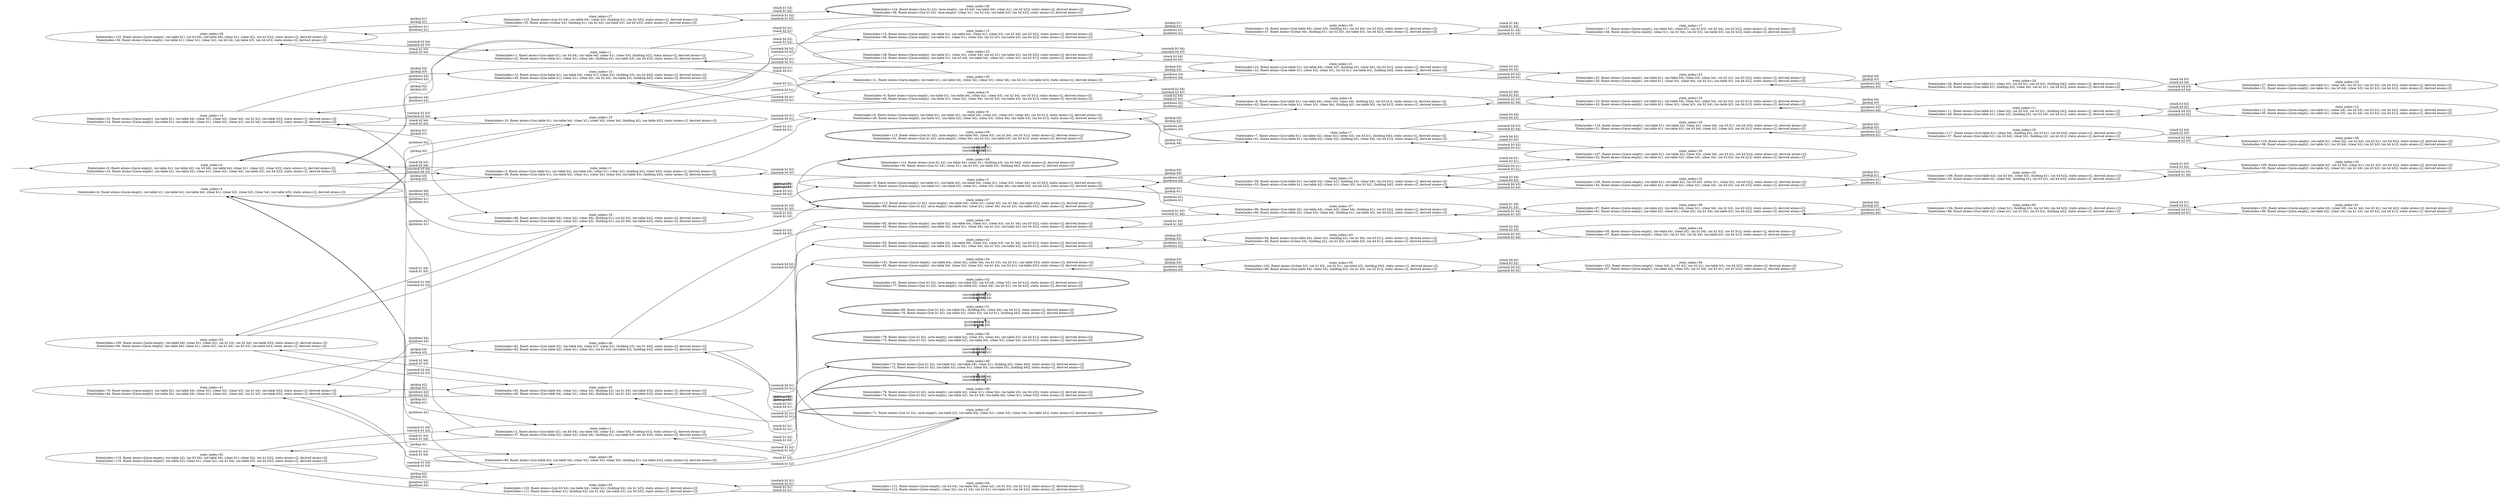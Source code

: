 digraph {
rankdir="LR"
s0[label="state_index=0
State(index=0, fluent atoms=[(arm-empty), (on-table b1), (on-table b2), (on b3 b4), (on-table b4), (clear b1), (clear b2), (clear b3)], static atoms=[], derived atoms=[])
State(index=33, fluent atoms=[(arm-empty), (on-table b1), (on-table b2), (clear b1), (clear b2), (clear b4), (on-table b3), (on b4 b3)], static atoms=[], derived atoms=[])
"]
s1[label="state_index=1
State(index=1, fluent atoms=[(on-table b1), (on b3 b4), (on-table b4), (clear b1), (clear b3), (holding b2)], static atoms=[], derived atoms=[])
State(index=32, fluent atoms=[(on-table b1), (clear b1), (clear b4), (holding b2), (on-table b3), (on b4 b3)], static atoms=[], derived atoms=[])
"]
s2[label="state_index=2
State(index=2, fluent atoms=[(on-table b2), (on b3 b4), (on-table b4), (clear b2), (clear b3), (holding b1)], static atoms=[], derived atoms=[])
State(index=37, fluent atoms=[(on-table b2), (clear b2), (clear b4), (holding b1), (on-table b3), (on b4 b3)], static atoms=[], derived atoms=[])
"]
s3[label="state_index=3
State(index=3, fluent atoms=[(on-table b1), (on-table b2), (on-table b4), (clear b1), (clear b2), (holding b3), (clear b4)], static atoms=[], derived atoms=[])
State(index=38, fluent atoms=[(on-table b1), (on-table b2), (clear b1), (clear b2), (clear b3), (on-table b3), (holding b4)], static atoms=[], derived atoms=[])
"]
s4[label="state_index=4
State(index=4, fluent atoms=[(arm-empty), (on-table b1), (on-table b2), (on-table b4), (clear b1), (clear b2), (clear b3), (clear b4), (on-table b3)], static atoms=[], derived atoms=[])
"]
s5[label="state_index=5
State(index=5, fluent atoms=[(arm-empty), (on-table b1), (on-table b2), (on-table b4), (clear b1), (clear b3), (clear b4), (on b3 b2)], static atoms=[], derived atoms=[])
State(index=39, fluent atoms=[(arm-empty), (on-table b1), (on-table b2), (clear b1), (clear b3), (clear b4), (on-table b3), (on b4 b2)], static atoms=[], derived atoms=[])
"]
s6[label="state_index=6
State(index=6, fluent atoms=[(arm-empty), (on-table b1), (on-table b2), (on-table b4), (clear b2), (clear b3), (clear b4), (on b3 b1)], static atoms=[], derived atoms=[])
State(index=40, fluent atoms=[(arm-empty), (on-table b1), (on-table b2), (clear b2), (clear b3), (clear b4), (on-table b3), (on b4 b1)], static atoms=[], derived atoms=[])
"]
s7[label="state_index=7
State(index=7, fluent atoms=[(on-table b1), (on-table b2), (clear b2), (clear b3), (on b3 b1), (holding b4)], static atoms=[], derived atoms=[])
State(index=41, fluent atoms=[(on-table b1), (on-table b2), (clear b2), (holding b3), (clear b4), (on b4 b1)], static atoms=[], derived atoms=[])
"]
s8[label="state_index=8
State(index=8, fluent atoms=[(on-table b1), (on-table b4), (clear b3), (clear b4), (holding b2), (on b3 b1)], static atoms=[], derived atoms=[])
State(index=42, fluent atoms=[(on-table b1), (clear b3), (clear b4), (holding b2), (on-table b3), (on b4 b1)], static atoms=[], derived atoms=[])
"]
s9[label="state_index=9
State(index=9, fluent atoms=[(arm-empty), (on-table b1), (on-table b4), (clear b2), (clear b3), (on b2 b4), (on b3 b1)], static atoms=[], derived atoms=[])
State(index=44, fluent atoms=[(arm-empty), (on-table b1), (clear b2), (clear b4), (on b2 b3), (on-table b3), (on b4 b1)], static atoms=[], derived atoms=[])
"]
s10[label="state_index=10
State(index=10, fluent atoms=[(arm-empty), (on-table b1), (on-table b4), (clear b2), (clear b4), (on b2 b3), (on b3 b1)], static atoms=[], derived atoms=[])
State(index=43, fluent atoms=[(arm-empty), (on-table b1), (clear b2), (clear b3), (on b2 b4), (on-table b3), (on b4 b1)], static atoms=[], derived atoms=[])
"]
s11[label="state_index=11
State(index=11, fluent atoms=[(on-table b1), (clear b2), (on b2 b3), (on b3 b1), (holding b4)], static atoms=[], derived atoms=[])
State(index=49, fluent atoms=[(on-table b1), (clear b2), (holding b3), (on b2 b4), (on b4 b1)], static atoms=[], derived atoms=[])
"]
s12[label="state_index=12
State(index=12, fluent atoms=[(arm-empty), (on-table b1), (clear b4), (on b2 b3), (on b3 b1), (on b4 b2)], static atoms=[], derived atoms=[])
State(index=50, fluent atoms=[(arm-empty), (on-table b1), (clear b3), (on b2 b4), (on b3 b2), (on b4 b1)], static atoms=[], derived atoms=[])
"]
s13[label="state_index=13
State(index=13, fluent atoms=[(on-table b1), (on-table b4), (clear b1), (clear b2), (holding b3), (on b2 b4)], static atoms=[], derived atoms=[])
State(index=45, fluent atoms=[(on-table b1), (clear b1), (clear b2), (on b2 b3), (on-table b3), (holding b4)], static atoms=[], derived atoms=[])
"]
s14[label="state_index=14
State(index=20, fluent atoms=[(arm-empty), (on-table b1), (on-table b4), (clear b1), (clear b2), (clear b4), (on b2 b3), (on-table b3)], static atoms=[], derived atoms=[])
State(index=14, fluent atoms=[(arm-empty), (on-table b1), (on-table b4), (clear b1), (clear b2), (clear b3), (on b2 b4), (on-table b3)], static atoms=[], derived atoms=[])
"]
s15[label="state_index=15
State(index=15, fluent atoms=[(arm-empty), (on-table b1), (on-table b4), (clear b1), (clear b3), (on b2 b4), (on b3 b2)], static atoms=[], derived atoms=[])
State(index=46, fluent atoms=[(arm-empty), (on-table b1), (clear b1), (clear b4), (on b2 b3), (on-table b3), (on b4 b2)], static atoms=[], derived atoms=[])
"]
s16[label="state_index=16
State(index=16, fluent atoms=[(on-table b4), (clear b3), (holding b1), (on b2 b4), (on b3 b2)], static atoms=[], derived atoms=[])
State(index=47, fluent atoms=[(clear b4), (holding b1), (on b2 b3), (on-table b3), (on b4 b2)], static atoms=[], derived atoms=[])
"]
s17[label="state_index=17
State(index=17, fluent atoms=[(arm-empty), (on-table b4), (clear b1), (on b1 b3), (on b2 b4), (on b3 b2)], static atoms=[], derived atoms=[])
State(index=48, fluent atoms=[(arm-empty), (clear b1), (on b1 b4), (on b2 b3), (on-table b3), (on b4 b2)], static atoms=[], derived atoms=[])
"]
s18[label="state_index=18
State(index=88, fluent atoms=[(on-table b4), (clear b2), (clear b4), (holding b1), (on b2 b3), (on-table b3)], static atoms=[], derived atoms=[])
State(index=18, fluent atoms=[(on-table b4), (clear b2), (clear b3), (holding b1), (on b2 b4), (on-table b3)], static atoms=[], derived atoms=[])
"]
s19[label="state_index=19
State(index=19, fluent atoms=[(on-table b1), (on-table b4), (clear b1), (clear b3), (clear b4), (holding b2), (on-table b3)], static atoms=[], derived atoms=[])
"]
s20[label="state_index=20
State(index=21, fluent atoms=[(arm-empty), (on-table b1), (on-table b4), (clear b2), (clear b3), (clear b4), (on b2 b1), (on-table b3)], static atoms=[], derived atoms=[])
"]
s21[label="state_index=21
State(index=23, fluent atoms=[(on-table b1), (on-table b4), (clear b2), (holding b3), (clear b4), (on b2 b1)], static atoms=[], derived atoms=[])
State(index=22, fluent atoms=[(on-table b1), (clear b2), (clear b3), (on b2 b1), (on-table b3), (holding b4)], static atoms=[], derived atoms=[])
"]
s22[label="state_index=22
State(index=28, fluent atoms=[(arm-empty), (on-table b1), (clear b2), (clear b4), (on b2 b1), (on-table b3), (on b4 b3)], static atoms=[], derived atoms=[])
State(index=24, fluent atoms=[(arm-empty), (on-table b1), (on b3 b4), (on-table b4), (clear b2), (clear b3), (on b2 b1)], static atoms=[], derived atoms=[])
"]
s23[label="state_index=23
State(index=25, fluent atoms=[(arm-empty), (on-table b1), (on-table b4), (clear b3), (clear b4), (on b2 b1), (on b3 b2)], static atoms=[], derived atoms=[])
State(index=29, fluent atoms=[(arm-empty), (on-table b1), (clear b3), (clear b4), (on b2 b1), (on-table b3), (on b4 b2)], static atoms=[], derived atoms=[])
"]
s24[label="state_index=24
State(index=26, fluent atoms=[(on-table b1), (clear b3), (on b2 b1), (on b3 b2), (holding b4)], static atoms=[], derived atoms=[])
State(index=30, fluent atoms=[(on-table b1), (holding b3), (clear b4), (on b2 b1), (on b4 b2)], static atoms=[], derived atoms=[])
"]
s25[label="state_index=25
State(index=27, fluent atoms=[(arm-empty), (on-table b1), (clear b4), (on b2 b1), (on b3 b2), (on b4 b3)], static atoms=[], derived atoms=[])
State(index=31, fluent atoms=[(arm-empty), (on-table b1), (on b3 b4), (clear b3), (on b2 b1), (on b4 b2)], static atoms=[], derived atoms=[])
"]
s26[label="state_index=26
State(index=122, fluent atoms=[(arm-empty), (on-table b1), (on b3 b4), (on-table b4), (clear b1), (clear b2), (on b2 b3)], static atoms=[], derived atoms=[])
State(index=34, fluent atoms=[(arm-empty), (on-table b1), (clear b1), (clear b2), (on b2 b4), (on-table b3), (on b4 b3)], static atoms=[], derived atoms=[])
"]
s27[label="state_index=27
State(index=123, fluent atoms=[(on b3 b4), (on-table b4), (clear b2), (holding b1), (on b2 b3)], static atoms=[], derived atoms=[])
State(index=35, fluent atoms=[(clear b2), (holding b1), (on b2 b4), (on-table b3), (on b4 b3)], static atoms=[], derived atoms=[])
"]
s28[peripheries=2,label="state_index=28
State(index=124, fluent atoms=[(on b1 b2), (arm-empty), (on b3 b4), (on-table b4), (clear b1), (on b2 b3)], static atoms=[], derived atoms=[])
State(index=36, fluent atoms=[(on b1 b2), (arm-empty), (clear b1), (on b2 b4), (on-table b3), (on b4 b3)], static atoms=[], derived atoms=[])
"]
s29[label="state_index=29
State(index=116, fluent atoms=[(arm-empty), (on-table b1), (on-table b2), (clear b2), (clear b4), (on b3 b1), (on b4 b3)], static atoms=[], derived atoms=[])
State(index=51, fluent atoms=[(arm-empty), (on-table b1), (on-table b2), (on b3 b4), (clear b2), (clear b3), (on b4 b1)], static atoms=[], derived atoms=[])
"]
s30[label="state_index=30
State(index=107, fluent atoms=[(arm-empty), (on-table b1), (on-table b2), (clear b3), (clear b4), (on b3 b1), (on b4 b2)], static atoms=[], derived atoms=[])
State(index=52, fluent atoms=[(arm-empty), (on-table b1), (on-table b2), (clear b3), (clear b4), (on b3 b2), (on b4 b1)], static atoms=[], derived atoms=[])
"]
s31[label="state_index=31
State(index=59, fluent atoms=[(on-table b1), (on-table b2), (clear b1), (holding b3), (clear b4), (on b4 b2)], static atoms=[], derived atoms=[])
State(index=53, fluent atoms=[(on-table b1), (on-table b2), (clear b1), (clear b3), (on b3 b2), (holding b4)], static atoms=[], derived atoms=[])
"]
s32[label="state_index=32
State(index=106, fluent atoms=[(arm-empty), (on-table b1), (on-table b2), (on b3 b4), (clear b1), (clear b3), (on b4 b2)], static atoms=[], derived atoms=[])
State(index=54, fluent atoms=[(arm-empty), (on-table b1), (on-table b2), (clear b1), (clear b4), (on b3 b2), (on b4 b3)], static atoms=[], derived atoms=[])
"]
s33[label="state_index=33
State(index=108, fluent atoms=[(on-table b2), (on b3 b4), (clear b3), (holding b1), (on b4 b2)], static atoms=[], derived atoms=[])
State(index=55, fluent atoms=[(on-table b2), (clear b4), (holding b1), (on b3 b2), (on b4 b3)], static atoms=[], derived atoms=[])
"]
s34[label="state_index=34
State(index=109, fluent atoms=[(arm-empty), (on-table b2), (on b3 b4), (clear b1), (on b1 b3), (on b4 b2)], static atoms=[], derived atoms=[])
State(index=56, fluent atoms=[(arm-empty), (on-table b2), (clear b1), (on b1 b4), (on b3 b2), (on b4 b3)], static atoms=[], derived atoms=[])
"]
s35[label="state_index=35
State(index=117, fluent atoms=[(on-table b1), (clear b4), (holding b2), (on b3 b1), (on b4 b3)], static atoms=[], derived atoms=[])
State(index=57, fluent atoms=[(on-table b1), (on b3 b4), (clear b3), (holding b2), (on b4 b1)], static atoms=[], derived atoms=[])
"]
s36[label="state_index=36
State(index=118, fluent atoms=[(arm-empty), (on-table b1), (clear b2), (on b2 b4), (on b3 b1), (on b4 b3)], static atoms=[], derived atoms=[])
State(index=58, fluent atoms=[(arm-empty), (on-table b1), (on b3 b4), (clear b2), (on b2 b3), (on b4 b1)], static atoms=[], derived atoms=[])
"]
s37[label="state_index=37
State(index=96, fluent atoms=[(on-table b2), (on-table b4), (clear b3), (clear b4), (holding b1), (on b3 b2)], static atoms=[], derived atoms=[])
State(index=60, fluent atoms=[(on-table b2), (clear b3), (clear b4), (holding b1), (on-table b3), (on b4 b2)], static atoms=[], derived atoms=[])
"]
s38[label="state_index=38
State(index=97, fluent atoms=[(arm-empty), (on-table b2), (on-table b4), (clear b1), (clear b4), (on b1 b3), (on b3 b2)], static atoms=[], derived atoms=[])
State(index=61, fluent atoms=[(arm-empty), (on-table b2), (clear b1), (clear b3), (on b1 b4), (on-table b3), (on b4 b2)], static atoms=[], derived atoms=[])
"]
s39[label="state_index=39
State(index=92, fluent atoms=[(arm-empty), (on-table b2), (on-table b4), (clear b1), (clear b3), (on b1 b4), (on b3 b2)], static atoms=[], derived atoms=[])
State(index=62, fluent atoms=[(arm-empty), (on-table b2), (clear b1), (clear b4), (on b1 b3), (on-table b3), (on b4 b2)], static atoms=[], derived atoms=[])
"]
s40[label="state_index=40
State(index=82, fluent atoms=[(on-table b2), (on-table b4), (clear b1), (clear b2), (holding b3), (on b1 b4)], static atoms=[], derived atoms=[])
State(index=63, fluent atoms=[(on-table b2), (clear b1), (clear b2), (on b1 b3), (on-table b3), (holding b4)], static atoms=[], derived atoms=[])
"]
s41[label="state_index=41
State(index=70, fluent atoms=[(arm-empty), (on-table b2), (on-table b4), (clear b1), (clear b2), (clear b3), (on b1 b4), (on-table b3)], static atoms=[], derived atoms=[])
State(index=64, fluent atoms=[(arm-empty), (on-table b2), (on-table b4), (clear b1), (clear b2), (clear b4), (on b1 b3), (on-table b3)], static atoms=[], derived atoms=[])
"]
s42[label="state_index=42
State(index=93, fluent atoms=[(arm-empty), (on-table b2), (on-table b4), (clear b2), (clear b3), (on b1 b4), (on b3 b1)], static atoms=[], derived atoms=[])
State(index=65, fluent atoms=[(arm-empty), (on-table b2), (clear b2), (clear b4), (on b1 b3), (on-table b3), (on b4 b1)], static atoms=[], derived atoms=[])
"]
s43[label="state_index=43
State(index=94, fluent atoms=[(on-table b4), (clear b3), (holding b2), (on b1 b4), (on b3 b1)], static atoms=[], derived atoms=[])
State(index=66, fluent atoms=[(clear b4), (holding b2), (on b1 b3), (on-table b3), (on b4 b1)], static atoms=[], derived atoms=[])
"]
s44[label="state_index=44
State(index=95, fluent atoms=[(arm-empty), (on-table b4), (clear b2), (on b1 b4), (on b2 b3), (on b3 b1)], static atoms=[], derived atoms=[])
State(index=67, fluent atoms=[(arm-empty), (clear b2), (on b1 b3), (on b2 b4), (on-table b3), (on b4 b1)], static atoms=[], derived atoms=[])
"]
s45[label="state_index=45
State(index=83, fluent atoms=[(on-table b4), (clear b1), (clear b3), (holding b2), (on b1 b4), (on-table b3)], static atoms=[], derived atoms=[])
State(index=68, fluent atoms=[(on-table b4), (clear b1), (clear b4), (holding b2), (on b1 b3), (on-table b3)], static atoms=[], derived atoms=[])
"]
s46[label="state_index=46
State(index=69, fluent atoms=[(on-table b2), (on-table b4), (clear b2), (clear b3), (clear b4), (holding b1), (on-table b3)], static atoms=[], derived atoms=[])
"]
s47[peripheries=2,label="state_index=47
State(index=71, fluent atoms=[(on b1 b2), (arm-empty), (on-table b2), (on-table b4), (clear b1), (clear b3), (clear b4), (on-table b3)], static atoms=[], derived atoms=[])
"]
s48[peripheries=2,label="state_index=48
State(index=73, fluent atoms=[(on b1 b2), (on-table b2), (on-table b4), (clear b1), (holding b3), (clear b4)], static atoms=[], derived atoms=[])
State(index=72, fluent atoms=[(on b1 b2), (on-table b2), (clear b1), (clear b3), (on-table b3), (holding b4)], static atoms=[], derived atoms=[])
"]
s49[peripheries=2,label="state_index=49
State(index=78, fluent atoms=[(on b1 b2), (arm-empty), (on-table b2), (clear b1), (clear b4), (on-table b3), (on b4 b3)], static atoms=[], derived atoms=[])
State(index=74, fluent atoms=[(on b1 b2), (arm-empty), (on-table b2), (on b3 b4), (on-table b4), (clear b1), (clear b3)], static atoms=[], derived atoms=[])
"]
s50[peripheries=2,label="state_index=50
State(index=79, fluent atoms=[(on b1 b2), (arm-empty), (on-table b2), (clear b3), (clear b4), (on-table b3), (on b4 b1)], static atoms=[], derived atoms=[])
State(index=75, fluent atoms=[(on b1 b2), (arm-empty), (on-table b2), (on-table b4), (clear b3), (clear b4), (on b3 b1)], static atoms=[], derived atoms=[])
"]
s51[peripheries=2,label="state_index=51
State(index=80, fluent atoms=[(on b1 b2), (on-table b2), (holding b3), (clear b4), (on b4 b1)], static atoms=[], derived atoms=[])
State(index=76, fluent atoms=[(on b1 b2), (on-table b2), (clear b3), (on b3 b1), (holding b4)], static atoms=[], derived atoms=[])
"]
s52[peripheries=2,label="state_index=52
State(index=81, fluent atoms=[(on b1 b2), (arm-empty), (on-table b2), (on b3 b4), (clear b3), (on b4 b1)], static atoms=[], derived atoms=[])
State(index=77, fluent atoms=[(on b1 b2), (arm-empty), (on-table b2), (clear b4), (on b3 b1), (on b4 b3)], static atoms=[], derived atoms=[])
"]
s53[label="state_index=53
State(index=100, fluent atoms=[(arm-empty), (on-table b4), (clear b1), (clear b2), (on b1 b3), (on b2 b4), (on-table b3)], static atoms=[], derived atoms=[])
State(index=84, fluent atoms=[(arm-empty), (on-table b4), (clear b1), (clear b2), (on b1 b4), (on b2 b3), (on-table b3)], static atoms=[], derived atoms=[])
"]
s54[label="state_index=54
State(index=101, fluent atoms=[(arm-empty), (on-table b4), (clear b2), (clear b4), (on b1 b3), (on b2 b1), (on-table b3)], static atoms=[], derived atoms=[])
State(index=85, fluent atoms=[(arm-empty), (on-table b4), (clear b2), (clear b3), (on b1 b4), (on b2 b1), (on-table b3)], static atoms=[], derived atoms=[])
"]
s55[label="state_index=55
State(index=102, fluent atoms=[(clear b2), (on b1 b3), (on b2 b1), (on-table b3), (holding b4)], static atoms=[], derived atoms=[])
State(index=86, fluent atoms=[(on-table b4), (clear b2), (holding b3), (on b1 b4), (on b2 b1)], static atoms=[], derived atoms=[])
"]
s56[label="state_index=56
State(index=103, fluent atoms=[(arm-empty), (clear b4), (on b1 b3), (on b2 b1), (on-table b3), (on b4 b2)], static atoms=[], derived atoms=[])
State(index=87, fluent atoms=[(arm-empty), (on-table b4), (clear b3), (on b1 b4), (on b2 b1), (on b3 b2)], static atoms=[], derived atoms=[])
"]
s57[peripheries=2,label="state_index=57
State(index=113, fluent atoms=[(on b1 b2), (arm-empty), (on-table b4), (clear b1), (clear b3), (on b2 b4), (on-table b3)], static atoms=[], derived atoms=[])
State(index=89, fluent atoms=[(on b1 b2), (arm-empty), (on-table b4), (clear b1), (clear b4), (on b2 b3), (on-table b3)], static atoms=[], derived atoms=[])
"]
s58[peripheries=2,label="state_index=58
State(index=114, fluent atoms=[(on b1 b2), (on-table b4), (clear b1), (holding b3), (on b2 b4)], static atoms=[], derived atoms=[])
State(index=90, fluent atoms=[(on b1 b2), (clear b1), (on b2 b3), (on-table b3), (holding b4)], static atoms=[], derived atoms=[])
"]
s59[peripheries=2,label="state_index=59
State(index=115, fluent atoms=[(on b1 b2), (arm-empty), (on-table b4), (clear b3), (on b2 b4), (on b3 b1)], static atoms=[], derived atoms=[])
State(index=91, fluent atoms=[(on b1 b2), (arm-empty), (clear b4), (on b2 b3), (on-table b3), (on b4 b1)], static atoms=[], derived atoms=[])
"]
s60[label="state_index=60
State(index=104, fluent atoms=[(on-table b2), (clear b1), (holding b3), (on b1 b4), (on b4 b2)], static atoms=[], derived atoms=[])
State(index=98, fluent atoms=[(on-table b2), (clear b1), (on b1 b3), (on b3 b2), (holding b4)], static atoms=[], derived atoms=[])
"]
s61[label="state_index=61
State(index=105, fluent atoms=[(arm-empty), (on-table b2), (clear b3), (on b1 b4), (on b3 b1), (on b4 b2)], static atoms=[], derived atoms=[])
State(index=99, fluent atoms=[(arm-empty), (on-table b2), (clear b4), (on b1 b3), (on b3 b2), (on b4 b1)], static atoms=[], derived atoms=[])
"]
s62[label="state_index=62
State(index=119, fluent atoms=[(arm-empty), (on-table b2), (on b3 b4), (on-table b4), (clear b1), (clear b2), (on b1 b3)], static atoms=[], derived atoms=[])
State(index=110, fluent atoms=[(arm-empty), (on-table b2), (clear b1), (clear b2), (on b1 b4), (on-table b3), (on b4 b3)], static atoms=[], derived atoms=[])
"]
s63[label="state_index=63
State(index=120, fluent atoms=[(on b3 b4), (on-table b4), (clear b1), (holding b2), (on b1 b3)], static atoms=[], derived atoms=[])
State(index=111, fluent atoms=[(clear b1), (holding b2), (on b1 b4), (on-table b3), (on b4 b3)], static atoms=[], derived atoms=[])
"]
s64[label="state_index=64
State(index=121, fluent atoms=[(arm-empty), (on b3 b4), (on-table b4), (clear b2), (on b1 b3), (on b2 b1)], static atoms=[], derived atoms=[])
State(index=112, fluent atoms=[(arm-empty), (clear b2), (on b1 b4), (on b2 b1), (on-table b3), (on b4 b3)], static atoms=[], derived atoms=[])
"]
Dangling [ label = "", style = invis ]
{ rank = same; Dangling }
Dangling -> s0
{ rank = same; s12,s25,s34,s36,s61}
{ rank = same; s11,s24,s33,s35,s60}
{ rank = same; s10,s17,s23,s29,s30,s32,s38,s44,s56}
{ rank = same; s7,s8,s16,s21,s31,s37,s43,s55}
{ rank = same; s5,s6,s9,s15,s20,s22,s39,s42,s54,s64}
{ rank = same; s1,s3,s13,s19,s40,s45,s63}
{ rank = same; s0,s4,s14,s26,s41,s53,s62}
{ rank = same; s2,s18,s27,s46}
{ rank = same; s28,s47,s48,s49,s50,s51,s52,s57,s58,s59}
s0->s1 [label="(pickup b2)
(pickup b2)
"]
s0->s2 [label="(pickup b1)
(pickup b1)
"]
s0->s3 [label="(unstack b3 b4)
(unstack b4 b3)
"]
s1->s0 [label="(putdown b2)
(putdown b2)
"]
s1->s22 [label="(stack b2 b1)
(stack b2 b1)
"]
s1->s26 [label="(stack b2 b3)
(stack b2 b4)
"]
s2->s0 [label="(putdown b1)
(putdown b1)
"]
s2->s49 [label="(stack b1 b2)
(stack b1 b2)
"]
s2->s62 [label="(stack b1 b3)
(stack b1 b4)
"]
s3->s0 [label="(stack b4 b3)
(stack b3 b4)
"]
s3->s4 [label="(putdown b4)
(putdown b3)
"]
s3->s5 [label="(stack b3 b2)
(stack b4 b2)
"]
s3->s6 [label="(stack b3 b1)
(stack b4 b1)
"]
s4->s3 [label="(pickup b4)
(pickup b3)
"]
s4->s19 [label="(pickup b2)
"]
s4->s46 [label="(pickup b1)
"]
s5->s3 [label="(unstack b3 b2)
(unstack b4 b2)
"]
s5->s31 [label="(pickup b3)
(pickup b4)
"]
s5->s37 [label="(pickup b1)
(pickup b1)
"]
s6->s3 [label="(unstack b3 b1)
(unstack b4 b1)
"]
s6->s7 [label="(pickup b3)
(pickup b4)
"]
s6->s8 [label="(pickup b2)
(pickup b2)
"]
s7->s6 [label="(putdown b4)
(putdown b3)
"]
s7->s29 [label="(stack b3 b4)
(stack b4 b3)
"]
s7->s30 [label="(stack b4 b2)
(stack b3 b2)
"]
s8->s6 [label="(putdown b2)
(putdown b2)
"]
s8->s9 [label="(stack b2 b4)
(stack b2 b3)
"]
s8->s10 [label="(stack b2 b4)
(stack b2 b3)
"]
s9->s8 [label="(unstack b2 b4)
(unstack b2 b3)
"]
s9->s13 [label="(unstack b4 b1)
(unstack b3 b1)
"]
s10->s8 [label="(unstack b2 b3)
(unstack b2 b4)
"]
s10->s11 [label="(pickup b4)
(pickup b3)
"]
s11->s10 [label="(putdown b3)
(putdown b4)
"]
s11->s12 [label="(stack b3 b2)
(stack b4 b2)
"]
s12->s11 [label="(unstack b4 b2)
(unstack b3 b2)
"]
s13->s9 [label="(stack b3 b1)
(stack b4 b1)
"]
s13->s14 [label="(putdown b4)
(putdown b3)
"]
s13->s15 [label="(stack b4 b2)
(stack b3 b2)
"]
s14->s13 [label="(pickup b4)
(pickup b3)
"]
s14->s18 [label="(pickup b1)
(pickup b1)
"]
s14->s19 [label="(unstack b2 b3)
(unstack b2 b4)
"]
s15->s13 [label="(unstack b4 b2)
(unstack b3 b2)
"]
s15->s16 [label="(pickup b1)
(pickup b1)
"]
s16->s15 [label="(putdown b1)
(putdown b1)
"]
s16->s17 [label="(stack b1 b4)
(stack b1 b3)
"]
s17->s16 [label="(unstack b1 b4)
(unstack b1 b3)
"]
s18->s14 [label="(putdown b1)
(putdown b1)
"]
s18->s53 [label="(stack b1 b4)
(stack b1 b3)
"]
s18->s57 [label="(stack b1 b2)
(stack b1 b2)
"]
s19->s4 [label="(putdown b2)
"]
s19->s14 [label="(stack b2 b4)
(stack b2 b3)
"]
s19->s20 [label="(stack b2 b1)
"]
s20->s19 [label="(unstack b2 b1)
"]
s20->s21 [label="(pickup b4)
(pickup b3)
"]
s21->s20 [label="(putdown b3)
(putdown b4)
"]
s21->s22 [label="(stack b3 b4)
(stack b4 b3)
"]
s21->s23 [label="(stack b3 b2)
(stack b4 b2)
"]
s22->s1 [label="(unstack b2 b1)
(unstack b2 b1)
"]
s22->s21 [label="(unstack b3 b4)
(unstack b4 b3)
"]
s23->s21 [label="(unstack b3 b2)
(unstack b4 b2)
"]
s23->s24 [label="(pickup b4)
(pickup b3)
"]
s24->s23 [label="(putdown b4)
(putdown b3)
"]
s24->s25 [label="(stack b4 b3)
(stack b3 b4)
"]
s25->s24 [label="(unstack b4 b3)
(unstack b3 b4)
"]
s26->s1 [label="(unstack b2 b4)
(unstack b2 b3)
"]
s26->s27 [label="(pickup b1)
(pickup b1)
"]
s27->s26 [label="(putdown b1)
(putdown b1)
"]
s27->s28 [label="(stack b1 b2)
(stack b1 b2)
"]
s28->s27 [label="(unstack b1 b2)
(unstack b1 b2)
"]
s29->s7 [label="(unstack b4 b3)
(unstack b3 b4)
"]
s29->s35 [label="(pickup b2)
(pickup b2)
"]
s30->s7 [label="(unstack b3 b2)
(unstack b4 b2)
"]
s30->s31 [label="(unstack b4 b1)
(unstack b3 b1)
"]
s31->s5 [label="(putdown b3)
(putdown b4)
"]
s31->s30 [label="(stack b4 b1)
(stack b3 b1)
"]
s31->s32 [label="(stack b3 b4)
(stack b4 b3)
"]
s32->s31 [label="(unstack b4 b3)
(unstack b3 b4)
"]
s32->s33 [label="(pickup b1)
(pickup b1)
"]
s33->s32 [label="(putdown b1)
(putdown b1)
"]
s33->s34 [label="(stack b1 b3)
(stack b1 b4)
"]
s34->s33 [label="(unstack b1 b3)
(unstack b1 b4)
"]
s35->s29 [label="(putdown b2)
(putdown b2)
"]
s35->s36 [label="(stack b2 b4)
(stack b2 b3)
"]
s36->s35 [label="(unstack b2 b4)
(unstack b2 b3)
"]
s37->s5 [label="(putdown b1)
(putdown b1)
"]
s37->s38 [label="(stack b1 b4)
(stack b1 b3)
"]
s37->s39 [label="(stack b1 b3)
(stack b1 b4)
"]
s38->s37 [label="(unstack b1 b4)
(unstack b1 b3)
"]
s38->s60 [label="(pickup b4)
(pickup b3)
"]
s39->s37 [label="(unstack b1 b3)
(unstack b1 b4)
"]
s39->s40 [label="(unstack b4 b2)
(unstack b3 b2)
"]
s40->s39 [label="(stack b3 b2)
(stack b4 b2)
"]
s40->s41 [label="(putdown b4)
(putdown b3)
"]
s40->s42 [label="(stack b3 b1)
(stack b4 b1)
"]
s41->s40 [label="(pickup b4)
(pickup b3)
"]
s41->s45 [label="(pickup b2)
(pickup b2)
"]
s41->s46 [label="(unstack b1 b4)
(unstack b1 b3)
"]
s42->s40 [label="(unstack b4 b1)
(unstack b3 b1)
"]
s42->s43 [label="(pickup b2)
(pickup b2)
"]
s43->s42 [label="(putdown b2)
(putdown b2)
"]
s43->s44 [label="(stack b2 b4)
(stack b2 b3)
"]
s44->s43 [label="(unstack b2 b3)
(unstack b2 b4)
"]
s45->s41 [label="(putdown b2)
(putdown b2)
"]
s45->s53 [label="(stack b2 b4)
(stack b2 b3)
"]
s45->s54 [label="(stack b2 b1)
(stack b2 b1)
"]
s46->s4 [label="(putdown b1)
"]
s46->s41 [label="(stack b1 b3)
(stack b1 b4)
"]
s46->s47 [label="(stack b1 b2)
"]
s47->s46 [label="(unstack b1 b2)
"]
s47->s48 [label="(pickup b4)
(pickup b3)
"]
s48->s47 [label="(putdown b4)
(putdown b3)
"]
s48->s49 [label="(stack b3 b4)
(stack b4 b3)
"]
s48->s50 [label="(stack b3 b1)
(stack b4 b1)
"]
s49->s2 [label="(unstack b1 b2)
(unstack b1 b2)
"]
s49->s48 [label="(unstack b4 b3)
(unstack b3 b4)
"]
s50->s48 [label="(unstack b3 b1)
(unstack b4 b1)
"]
s50->s51 [label="(pickup b3)
(pickup b4)
"]
s51->s50 [label="(putdown b3)
(putdown b4)
"]
s51->s52 [label="(stack b4 b3)
(stack b3 b4)
"]
s52->s51 [label="(unstack b4 b3)
(unstack b3 b4)
"]
s53->s18 [label="(unstack b1 b4)
(unstack b1 b3)
"]
s53->s45 [label="(unstack b2 b4)
(unstack b2 b3)
"]
s54->s45 [label="(unstack b2 b1)
(unstack b2 b1)
"]
s54->s55 [label="(pickup b3)
(pickup b4)
"]
s55->s54 [label="(putdown b4)
(putdown b3)
"]
s55->s56 [label="(stack b4 b2)
(stack b3 b2)
"]
s56->s55 [label="(unstack b4 b2)
(unstack b3 b2)
"]
s57->s18 [label="(unstack b1 b2)
(unstack b1 b2)
"]
s57->s58 [label="(pickup b3)
(pickup b4)
"]
s58->s57 [label="(putdown b4)
(putdown b3)
"]
s58->s59 [label="(stack b4 b1)
(stack b3 b1)
"]
s59->s58 [label="(unstack b4 b1)
(unstack b3 b1)
"]
s60->s38 [label="(putdown b3)
(putdown b4)
"]
s60->s61 [label="(stack b3 b1)
(stack b4 b1)
"]
s61->s60 [label="(unstack b4 b1)
(unstack b3 b1)
"]
s62->s2 [label="(unstack b1 b4)
(unstack b1 b3)
"]
s62->s63 [label="(pickup b2)
(pickup b2)
"]
s63->s62 [label="(putdown b2)
(putdown b2)
"]
s63->s64 [label="(stack b2 b1)
(stack b2 b1)
"]
s64->s63 [label="(unstack b2 b1)
(unstack b2 b1)
"]
}
